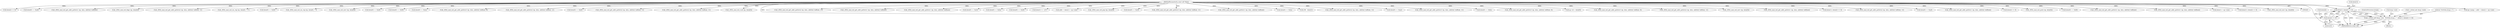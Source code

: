 digraph "0_radare2_bbb4af56003c1afdad67af0c4339267ca38b1017@pointer" {
"1001306" [label="(Call,data[1] | data[2] << 8)"];
"1000267" [label="(MethodParameterIn,const ut8 *data)"];
"1001310" [label="(Call,data[2] << 8)"];
"1001300" [label="(Call,r_strbuf_setf (&op->esil, \"0x%04x,[2],pc,=\", data[1] | data[2] << 8))"];
"1001167" [label="(Call,op->jump = addr + data[1] + op->size)"];
"1001274" [label="(Call,data[2] << 8)"];
"1001415" [label="(Call,data[0] == 0xa9)"];
"1001307" [label="(Call,data[1])"];
"1001311" [label="(Call,data[2])"];
"1000662" [label="(Call,_6502_anal_esil_get_addr_pattern1 (op, data, addrbuf, buffsize))"];
"1000479" [label="(Call,_6502_anal_esil_flags (op, data[0]))"];
"1000918" [label="(Call,_6502_anal_esil_get_addr_pattern2 (op, data, addrbuf, buffsize, 'x'))"];
"1000973" [label="(Call,_6502_anal_esil_inc_reg (op, data[0], \"+\"))"];
"1000711" [label="(Call,data[0] == 0x49)"];
"1000992" [label="(Call,_6502_anal_esil_inc_reg (op, data[0], \"-\"))"];
"1001310" [label="(Call,data[2] << 8)"];
"1001683" [label="(Call,_6502_anal_esil_mov (op, data[0]))"];
"1000576" [label="(Call,data[0] == 0xe9)"];
"1000625" [label="(Call,data[0] == 0x09)"];
"1000833" [label="(Call,data[0] == 0x2a)"];
"1000492" [label="(Call,_6502_anal_esil_get_addr_pattern3 (op, data, addrbuf, buffsize, 0))"];
"1001449" [label="(Call,_6502_anal_esil_get_addr_pattern2 (op, data, addrbuf, buffsize, 'y'))"];
"1001305" [label="(Literal,\"0x%04x,[2],pc,=\")"];
"1001300" [label="(Call,r_strbuf_setf (&op->esil, \"0x%04x,[2],pc,=\", data[1] | data[2] << 8))"];
"1001063" [label="(Call,data[0] == 0xe0)"];
"1000803" [label="(Call,_6502_anal_esil_get_addr_pattern2 (op, data, addrbuf, buffsize, 'x'))"];
"1000944" [label="(Call,_6502_anal_esil_get_addr_pattern2 (op, data, addrbuf, buffsize, 'x'))"];
"1000267" [label="(MethodParameterIn,const ut8 *data)"];
"1001715" [label="(MethodReturn,static int)"];
"1001205" [label="(Call,_6502_anal_esil_ccall (op, data[0]))"];
"1001315" [label="(ControlStructure,break;)"];
"1001554" [label="(Call,_6502_anal_esil_get_addr_pattern2 (op, data, addrbuf, buffsize, 'y'))"];
"1001301" [label="(Call,&op->esil)"];
"1000619" [label="(Call,_6502_anal_esil_get_addr_pattern1 (op, data, addrbuf, buffsize))"];
"1001314" [label="(Literal,8)"];
"1000521" [label="(Call,_6502_anal_esil_get_addr_pattern1 (op, data, addrbuf, buffsize))"];
"1001108" [label="(Call,data[0] == 0xc0)"];
"1000746" [label="(Call,data[0] == 0x0a)"];
"1000668" [label="(Call,data[0] == 0x29)"];
"1001162" [label="(Call,data[1] <= 127)"];
"1001171" [label="(Call,addr + data[1] + op->size)"];
"1001641" [label="(Call,_6502_anal_esil_pop (op, data[0]))"];
"1001018" [label="(Call,data[0] == 0xc9)"];
"1001576" [label="(Call,_6502_anal_esil_get_addr_pattern3 (op, data, addrbuf, buffsize, 'x'))"];
"1001533" [label="(Call,_6502_anal_esil_get_addr_pattern1 (op, data, addrbuf, buffsize))"];
"1000789" [label="(Call,data[0] == 0x4a)"];
"1001306" [label="(Call,data[1] | data[2] << 8)"];
"1001188" [label="(Call,256 - data[1])"];
"1000890" [label="(Call,_6502_anal_esil_get_addr_pattern2 (op, data, addrbuf, buffsize, 'x'))"];
"1001456" [label="(Call,data[0] == 0xa2)"];
"1001490" [label="(Call,_6502_anal_esil_get_addr_pattern3 (op, data, addrbuf, buffsize, 'x'))"];
"1000876" [label="(Call,data[0] == 0x6a)"];
"1001056" [label="(Call,_6502_anal_esil_get_addr_pattern3 (op, data, addrbuf, buffsize, 0))"];
"1000306" [label="(Call,op->id = data[0])"];
"1001101" [label="(Call,_6502_anal_esil_get_addr_pattern3 (op, data, addrbuf, buffsize, 0))"];
"1000847" [label="(Call,_6502_anal_esil_get_addr_pattern2 (op, data, addrbuf, buffsize, 'x'))"];
"1001661" [label="(Call,_6502_anal_esil_mov (op, data[0]))"];
"1001409" [label="(Call,_6502_anal_esil_get_addr_pattern1 (op, data, addrbuf, buffsize))"];
"1001226" [label="(Call,data[1] | data[2] << 8)"];
"1000760" [label="(Call,_6502_anal_esil_get_addr_pattern2 (op, data, addrbuf, buffsize, 'x'))"];
"1001497" [label="(Call,data[0] == 0xa0)"];
"1000705" [label="(Call,_6502_anal_esil_get_addr_pattern1 (op, data, addrbuf, buffsize))"];
"1001230" [label="(Call,data[2] << 8)"];
"1001612" [label="(Call,_6502_anal_esil_push (op, data[0]))"];
"1000527" [label="(Call,data[0] == 0x69)"];
"1001012" [label="(Call,_6502_anal_esil_get_addr_pattern1 (op, data, addrbuf, buffsize))"];
"1000322" [label="(Block,)"];
"1000313" [label="(Call,r_strbuf_init (&op->esil))"];
"1000570" [label="(Call,_6502_anal_esil_get_addr_pattern1 (op, data, addrbuf, buffsize))"];
"1001173" [label="(Call,data[1] + op->size)"];
"1001270" [label="(Call,data[1] | data[2] << 8)"];
"1001705" [label="(Call,_6502_anal_esil_mov (op, data[0]))"];
"1001306" -> "1001300"  [label="AST: "];
"1001306" -> "1001310"  [label="CFG: "];
"1001307" -> "1001306"  [label="AST: "];
"1001310" -> "1001306"  [label="AST: "];
"1001300" -> "1001306"  [label="CFG: "];
"1001306" -> "1001715"  [label="DDG: "];
"1001306" -> "1001715"  [label="DDG: "];
"1001306" -> "1001300"  [label="DDG: "];
"1001306" -> "1001300"  [label="DDG: "];
"1000267" -> "1001306"  [label="DDG: "];
"1001310" -> "1001306"  [label="DDG: "];
"1001310" -> "1001306"  [label="DDG: "];
"1000267" -> "1000263"  [label="AST: "];
"1000267" -> "1001715"  [label="DDG: "];
"1000267" -> "1000306"  [label="DDG: "];
"1000267" -> "1000479"  [label="DDG: "];
"1000267" -> "1000492"  [label="DDG: "];
"1000267" -> "1000521"  [label="DDG: "];
"1000267" -> "1000527"  [label="DDG: "];
"1000267" -> "1000570"  [label="DDG: "];
"1000267" -> "1000576"  [label="DDG: "];
"1000267" -> "1000619"  [label="DDG: "];
"1000267" -> "1000625"  [label="DDG: "];
"1000267" -> "1000662"  [label="DDG: "];
"1000267" -> "1000668"  [label="DDG: "];
"1000267" -> "1000705"  [label="DDG: "];
"1000267" -> "1000711"  [label="DDG: "];
"1000267" -> "1000746"  [label="DDG: "];
"1000267" -> "1000760"  [label="DDG: "];
"1000267" -> "1000789"  [label="DDG: "];
"1000267" -> "1000803"  [label="DDG: "];
"1000267" -> "1000833"  [label="DDG: "];
"1000267" -> "1000847"  [label="DDG: "];
"1000267" -> "1000876"  [label="DDG: "];
"1000267" -> "1000890"  [label="DDG: "];
"1000267" -> "1000918"  [label="DDG: "];
"1000267" -> "1000944"  [label="DDG: "];
"1000267" -> "1000973"  [label="DDG: "];
"1000267" -> "1000992"  [label="DDG: "];
"1000267" -> "1001012"  [label="DDG: "];
"1000267" -> "1001018"  [label="DDG: "];
"1000267" -> "1001056"  [label="DDG: "];
"1000267" -> "1001063"  [label="DDG: "];
"1000267" -> "1001101"  [label="DDG: "];
"1000267" -> "1001108"  [label="DDG: "];
"1000267" -> "1001162"  [label="DDG: "];
"1000267" -> "1001167"  [label="DDG: "];
"1000267" -> "1001171"  [label="DDG: "];
"1000267" -> "1001173"  [label="DDG: "];
"1000267" -> "1001188"  [label="DDG: "];
"1000267" -> "1001205"  [label="DDG: "];
"1000267" -> "1001226"  [label="DDG: "];
"1000267" -> "1001230"  [label="DDG: "];
"1000267" -> "1001270"  [label="DDG: "];
"1000267" -> "1001274"  [label="DDG: "];
"1000267" -> "1001310"  [label="DDG: "];
"1000267" -> "1001409"  [label="DDG: "];
"1000267" -> "1001415"  [label="DDG: "];
"1000267" -> "1001449"  [label="DDG: "];
"1000267" -> "1001456"  [label="DDG: "];
"1000267" -> "1001490"  [label="DDG: "];
"1000267" -> "1001497"  [label="DDG: "];
"1000267" -> "1001533"  [label="DDG: "];
"1000267" -> "1001554"  [label="DDG: "];
"1000267" -> "1001576"  [label="DDG: "];
"1000267" -> "1001612"  [label="DDG: "];
"1000267" -> "1001641"  [label="DDG: "];
"1000267" -> "1001661"  [label="DDG: "];
"1000267" -> "1001683"  [label="DDG: "];
"1000267" -> "1001705"  [label="DDG: "];
"1001310" -> "1001314"  [label="CFG: "];
"1001311" -> "1001310"  [label="AST: "];
"1001314" -> "1001310"  [label="AST: "];
"1001310" -> "1001715"  [label="DDG: "];
"1001300" -> "1000322"  [label="AST: "];
"1001301" -> "1001300"  [label="AST: "];
"1001305" -> "1001300"  [label="AST: "];
"1001315" -> "1001300"  [label="CFG: "];
"1001300" -> "1001715"  [label="DDG: "];
"1001300" -> "1001715"  [label="DDG: "];
"1001300" -> "1001715"  [label="DDG: "];
"1000313" -> "1001300"  [label="DDG: "];
}
